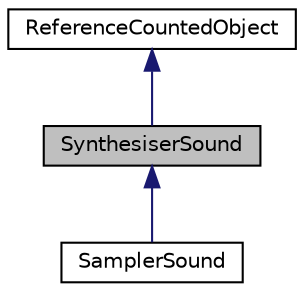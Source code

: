 digraph "SynthesiserSound"
{
  bgcolor="transparent";
  edge [fontname="Helvetica",fontsize="10",labelfontname="Helvetica",labelfontsize="10"];
  node [fontname="Helvetica",fontsize="10",shape=record];
  Node0 [label="SynthesiserSound",height=0.2,width=0.4,color="black", fillcolor="grey75", style="filled", fontcolor="black"];
  Node1 -> Node0 [dir="back",color="midnightblue",fontsize="10",style="solid",fontname="Helvetica"];
  Node1 [label="ReferenceCountedObject",height=0.2,width=0.4,color="black",URL="$classReferenceCountedObject.html",tooltip="A base class which provides methods for reference-counting. "];
  Node0 -> Node2 [dir="back",color="midnightblue",fontsize="10",style="solid",fontname="Helvetica"];
  Node2 [label="SamplerSound",height=0.2,width=0.4,color="black",URL="$classSamplerSound.html",tooltip="A subclass of SynthesiserSound that represents a sampled audio clip. "];
}
